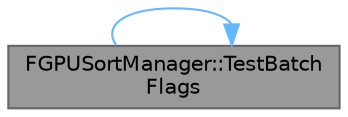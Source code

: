 digraph "FGPUSortManager::TestBatchFlags"
{
 // INTERACTIVE_SVG=YES
 // LATEX_PDF_SIZE
  bgcolor="transparent";
  edge [fontname=Helvetica,fontsize=10,labelfontname=Helvetica,labelfontsize=10];
  node [fontname=Helvetica,fontsize=10,shape=box,height=0.2,width=0.4];
  rankdir="LR";
  Node1 [id="Node000001",label="FGPUSortManager::TestBatch\lFlags",height=0.2,width=0.4,color="gray40", fillcolor="grey60", style="filled", fontcolor="black",tooltip="Test whether a batch flags are compatible with a given task."];
  Node1 -> Node1 [id="edge1_Node000001_Node000001",color="steelblue1",style="solid",tooltip=" "];
}
